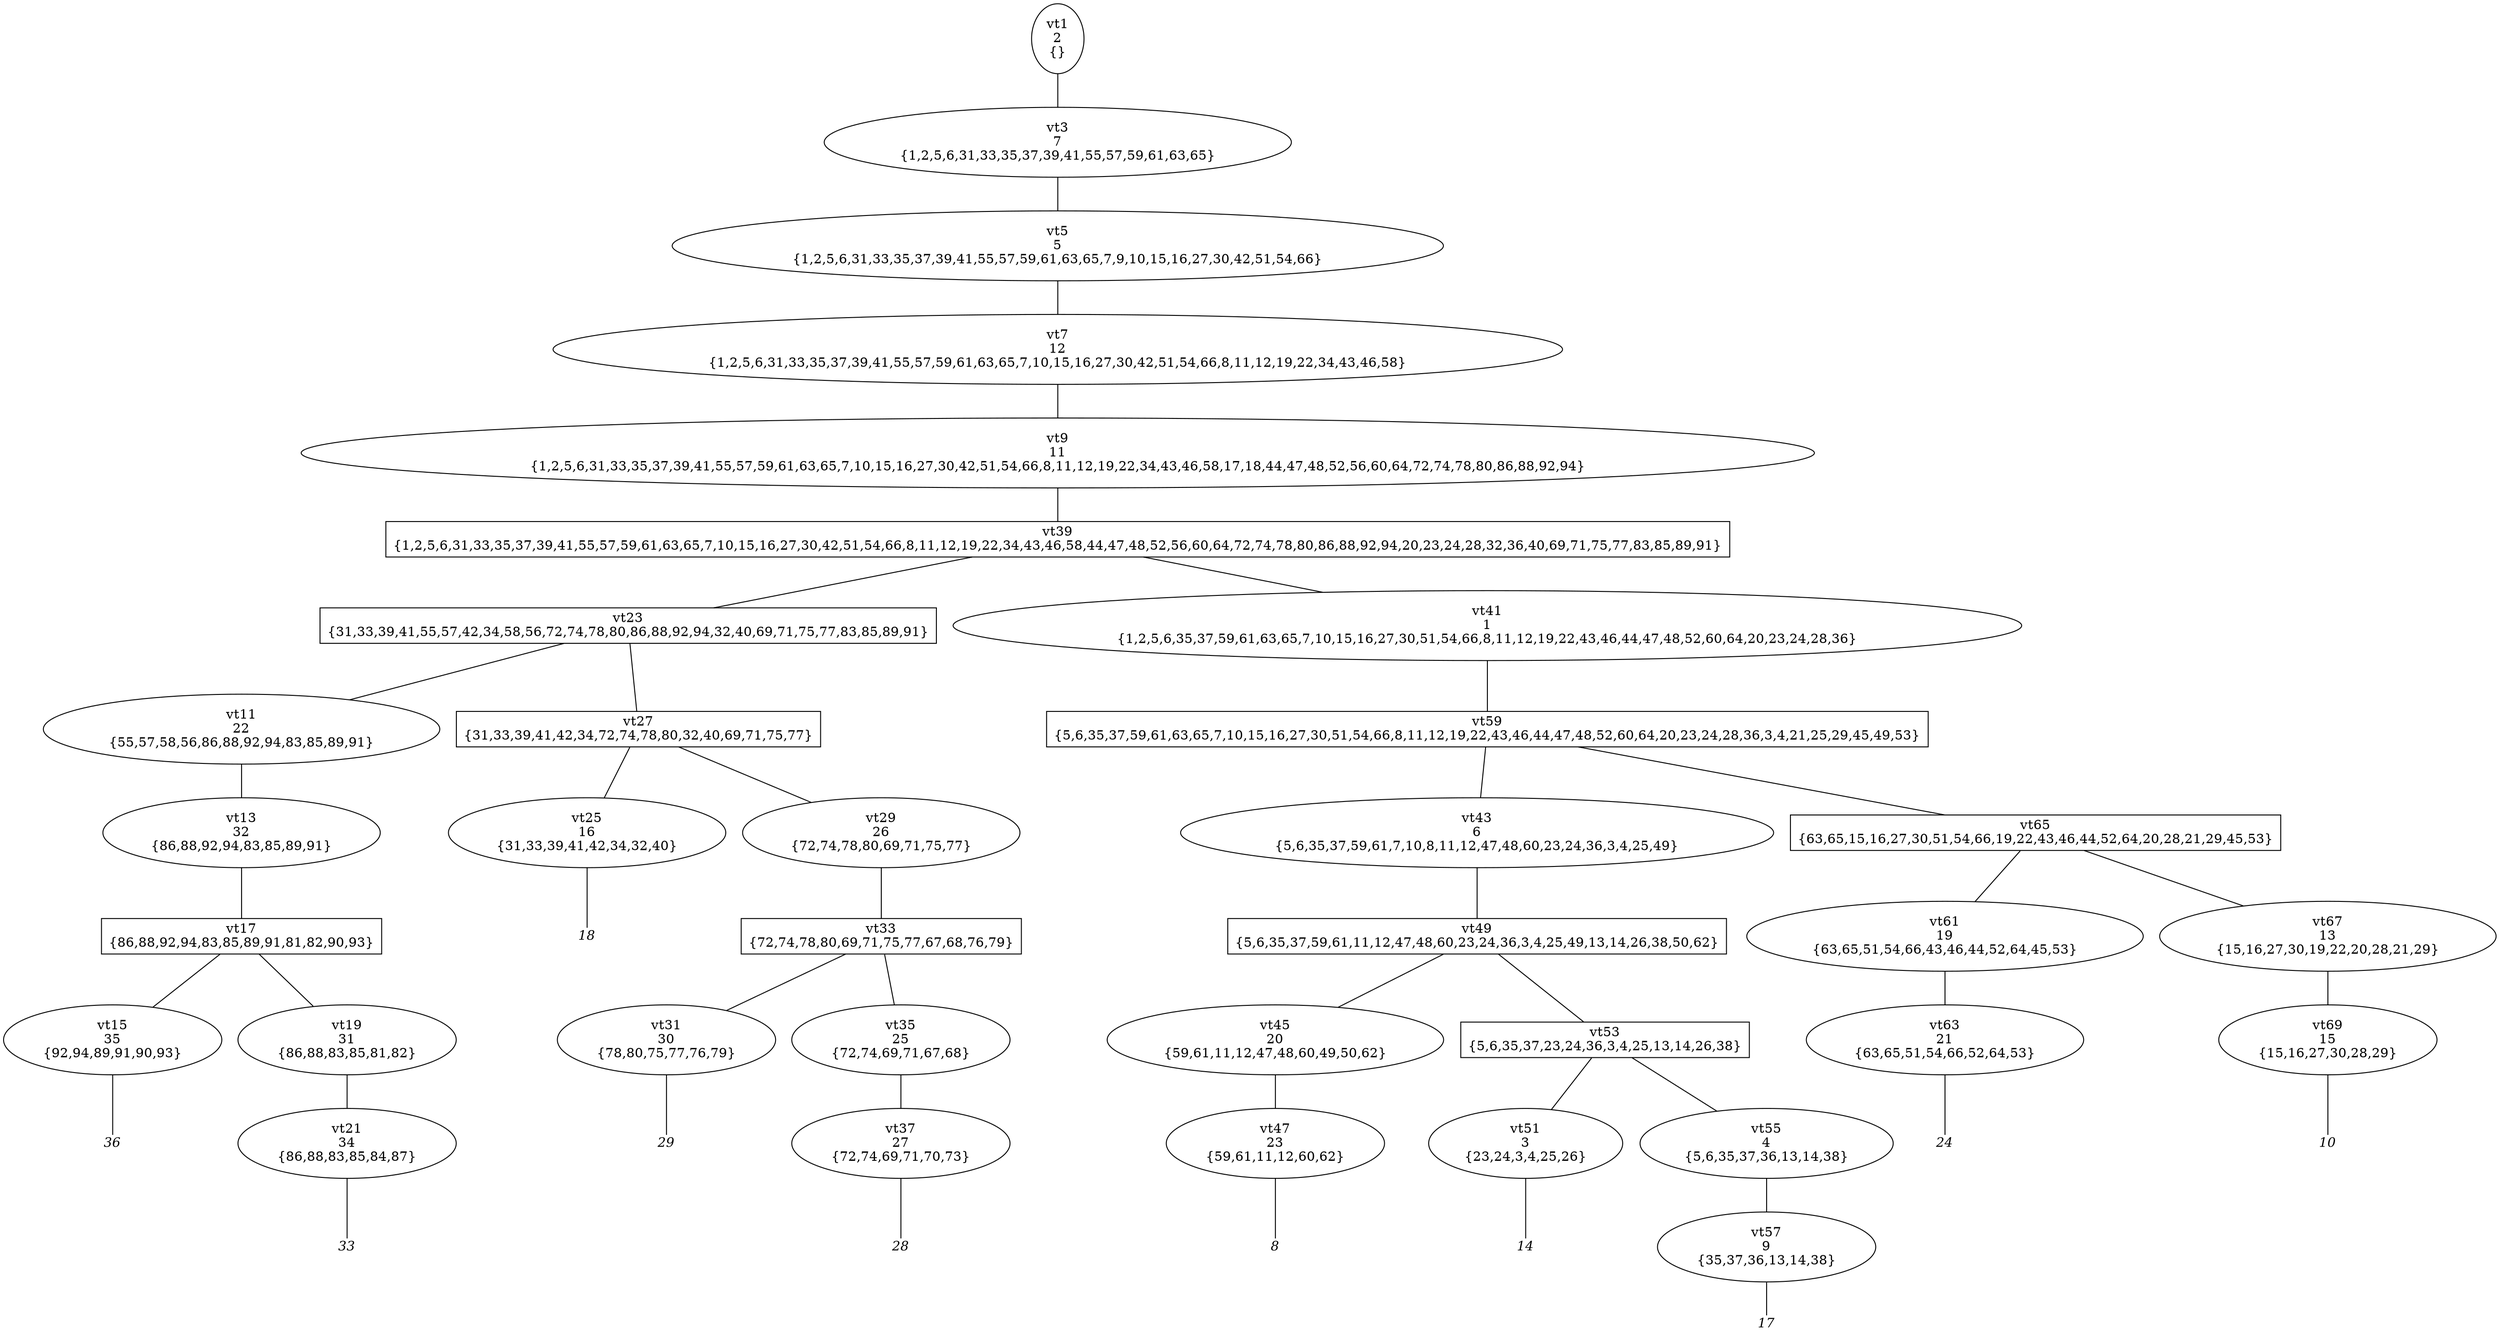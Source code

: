
digraph vtree {

overlap=false

n1 [label="vt1
2
{}",shape="ellipse"]; 
n3 [label="vt3
7
{1,2,5,6,31,33,35,37,39,41,55,57,59,61,63,65}",shape="ellipse"]; 
n5 [label="vt5
5
{1,2,5,6,31,33,35,37,39,41,55,57,59,61,63,65,7,9,10,15,16,27,30,42,51,54,66}",shape="ellipse"]; 
n7 [label="vt7
12
{1,2,5,6,31,33,35,37,39,41,55,57,59,61,63,65,7,10,15,16,27,30,42,51,54,66,8,11,12,19,22,34,43,46,58}",shape="ellipse"]; 
n9 [label="vt9
11
{1,2,5,6,31,33,35,37,39,41,55,57,59,61,63,65,7,10,15,16,27,30,42,51,54,66,8,11,12,19,22,34,43,46,58,17,18,44,47,48,52,56,60,64,72,74,78,80,86,88,92,94}",shape="ellipse"]; 
n39 [label="vt39
{1,2,5,6,31,33,35,37,39,41,55,57,59,61,63,65,7,10,15,16,27,30,42,51,54,66,8,11,12,19,22,34,43,46,58,44,47,48,52,56,60,64,72,74,78,80,86,88,92,94,20,23,24,28,32,36,40,69,71,75,77,83,85,89,91}",shape="box"]; 
n23 [label="vt23
{31,33,39,41,55,57,42,34,58,56,72,74,78,80,86,88,92,94,32,40,69,71,75,77,83,85,89,91}",shape="box"]; 
n11 [label="vt11
22
{55,57,58,56,86,88,92,94,83,85,89,91}",shape="ellipse"]; 
n13 [label="vt13
32
{86,88,92,94,83,85,89,91}",shape="ellipse"]; 
n17 [label="vt17
{86,88,92,94,83,85,89,91,81,82,90,93}",shape="box"]; 
n15 [label="vt15
35
{92,94,89,91,90,93}",shape="ellipse"]; 
n16 [label="36",fontname="Times-Italic",fontsize=14,shape=plaintext,fixedsize=true,width=.25,height=.25]; 
n19 [label="vt19
31
{86,88,83,85,81,82}",shape="ellipse"]; 
n21 [label="vt21
34
{86,88,83,85,84,87}",shape="ellipse"]; 
n22 [label="33",fontname="Times-Italic",fontsize=14,shape=plaintext,fixedsize=true,width=.25,height=.25]; 
n27 [label="vt27
{31,33,39,41,42,34,72,74,78,80,32,40,69,71,75,77}",shape="box"]; 
n25 [label="vt25
16
{31,33,39,41,42,34,32,40}",shape="ellipse"]; 
n26 [label="18",fontname="Times-Italic",fontsize=14,shape=plaintext,fixedsize=true,width=.25,height=.25]; 
n29 [label="vt29
26
{72,74,78,80,69,71,75,77}",shape="ellipse"]; 
n33 [label="vt33
{72,74,78,80,69,71,75,77,67,68,76,79}",shape="box"]; 
n31 [label="vt31
30
{78,80,75,77,76,79}",shape="ellipse"]; 
n32 [label="29",fontname="Times-Italic",fontsize=14,shape=plaintext,fixedsize=true,width=.25,height=.25]; 
n35 [label="vt35
25
{72,74,69,71,67,68}",shape="ellipse"]; 
n37 [label="vt37
27
{72,74,69,71,70,73}",shape="ellipse"]; 
n38 [label="28",fontname="Times-Italic",fontsize=14,shape=plaintext,fixedsize=true,width=.25,height=.25]; 
n41 [label="vt41
1
{1,2,5,6,35,37,59,61,63,65,7,10,15,16,27,30,51,54,66,8,11,12,19,22,43,46,44,47,48,52,60,64,20,23,24,28,36}",shape="ellipse"]; 
n59 [label="vt59
{5,6,35,37,59,61,63,65,7,10,15,16,27,30,51,54,66,8,11,12,19,22,43,46,44,47,48,52,60,64,20,23,24,28,36,3,4,21,25,29,45,49,53}",shape="box"]; 
n43 [label="vt43
6
{5,6,35,37,59,61,7,10,8,11,12,47,48,60,23,24,36,3,4,25,49}",shape="ellipse"]; 
n49 [label="vt49
{5,6,35,37,59,61,11,12,47,48,60,23,24,36,3,4,25,49,13,14,26,38,50,62}",shape="box"]; 
n45 [label="vt45
20
{59,61,11,12,47,48,60,49,50,62}",shape="ellipse"]; 
n47 [label="vt47
23
{59,61,11,12,60,62}",shape="ellipse"]; 
n48 [label="8",fontname="Times-Italic",fontsize=14,shape=plaintext,fixedsize=true,width=.25,height=.25]; 
n53 [label="vt53
{5,6,35,37,23,24,36,3,4,25,13,14,26,38}",shape="box"]; 
n51 [label="vt51
3
{23,24,3,4,25,26}",shape="ellipse"]; 
n52 [label="14",fontname="Times-Italic",fontsize=14,shape=plaintext,fixedsize=true,width=.25,height=.25]; 
n55 [label="vt55
4
{5,6,35,37,36,13,14,38}",shape="ellipse"]; 
n57 [label="vt57
9
{35,37,36,13,14,38}",shape="ellipse"]; 
n58 [label="17",fontname="Times-Italic",fontsize=14,shape=plaintext,fixedsize=true,width=.25,height=.25]; 
n65 [label="vt65
{63,65,15,16,27,30,51,54,66,19,22,43,46,44,52,64,20,28,21,29,45,53}",shape="box"]; 
n61 [label="vt61
19
{63,65,51,54,66,43,46,44,52,64,45,53}",shape="ellipse"]; 
n63 [label="vt63
21
{63,65,51,54,66,52,64,53}",shape="ellipse"]; 
n64 [label="24",fontname="Times-Italic",fontsize=14,shape=plaintext,fixedsize=true,width=.25,height=.25]; 
n67 [label="vt67
13
{15,16,27,30,19,22,20,28,21,29}",shape="ellipse"]; 
n69 [label="vt69
15
{15,16,27,30,28,29}",shape="ellipse"]; 
n70 [label="10",fontname="Times-Italic",fontsize=14,shape=plaintext,fixedsize=true,width=.25,height=.25]; 
n1->n3 [arrowhead=none];
n3->n5 [arrowhead=none];
n5->n7 [arrowhead=none];
n7->n9 [arrowhead=none];
n9->n39 [arrowhead=none];
n39->n23 [arrowhead=none];
n23->n11 [arrowhead=none];
n11->n13 [arrowhead=none];
n13->n17 [arrowhead=none];
n17->n15 [arrowhead=none];
n15->n16 [arrowhead=none];
n17->n19 [arrowhead=none];
n19->n21 [arrowhead=none];
n21->n22 [arrowhead=none];
n23->n27 [arrowhead=none];
n27->n25 [arrowhead=none];
n25->n26 [arrowhead=none];
n27->n29 [arrowhead=none];
n29->n33 [arrowhead=none];
n33->n31 [arrowhead=none];
n31->n32 [arrowhead=none];
n33->n35 [arrowhead=none];
n35->n37 [arrowhead=none];
n37->n38 [arrowhead=none];
n39->n41 [arrowhead=none];
n41->n59 [arrowhead=none];
n59->n43 [arrowhead=none];
n43->n49 [arrowhead=none];
n49->n45 [arrowhead=none];
n45->n47 [arrowhead=none];
n47->n48 [arrowhead=none];
n49->n53 [arrowhead=none];
n53->n51 [arrowhead=none];
n51->n52 [arrowhead=none];
n53->n55 [arrowhead=none];
n55->n57 [arrowhead=none];
n57->n58 [arrowhead=none];
n59->n65 [arrowhead=none];
n65->n61 [arrowhead=none];
n61->n63 [arrowhead=none];
n63->n64 [arrowhead=none];
n65->n67 [arrowhead=none];
n67->n69 [arrowhead=none];
n69->n70 [arrowhead=none];


}